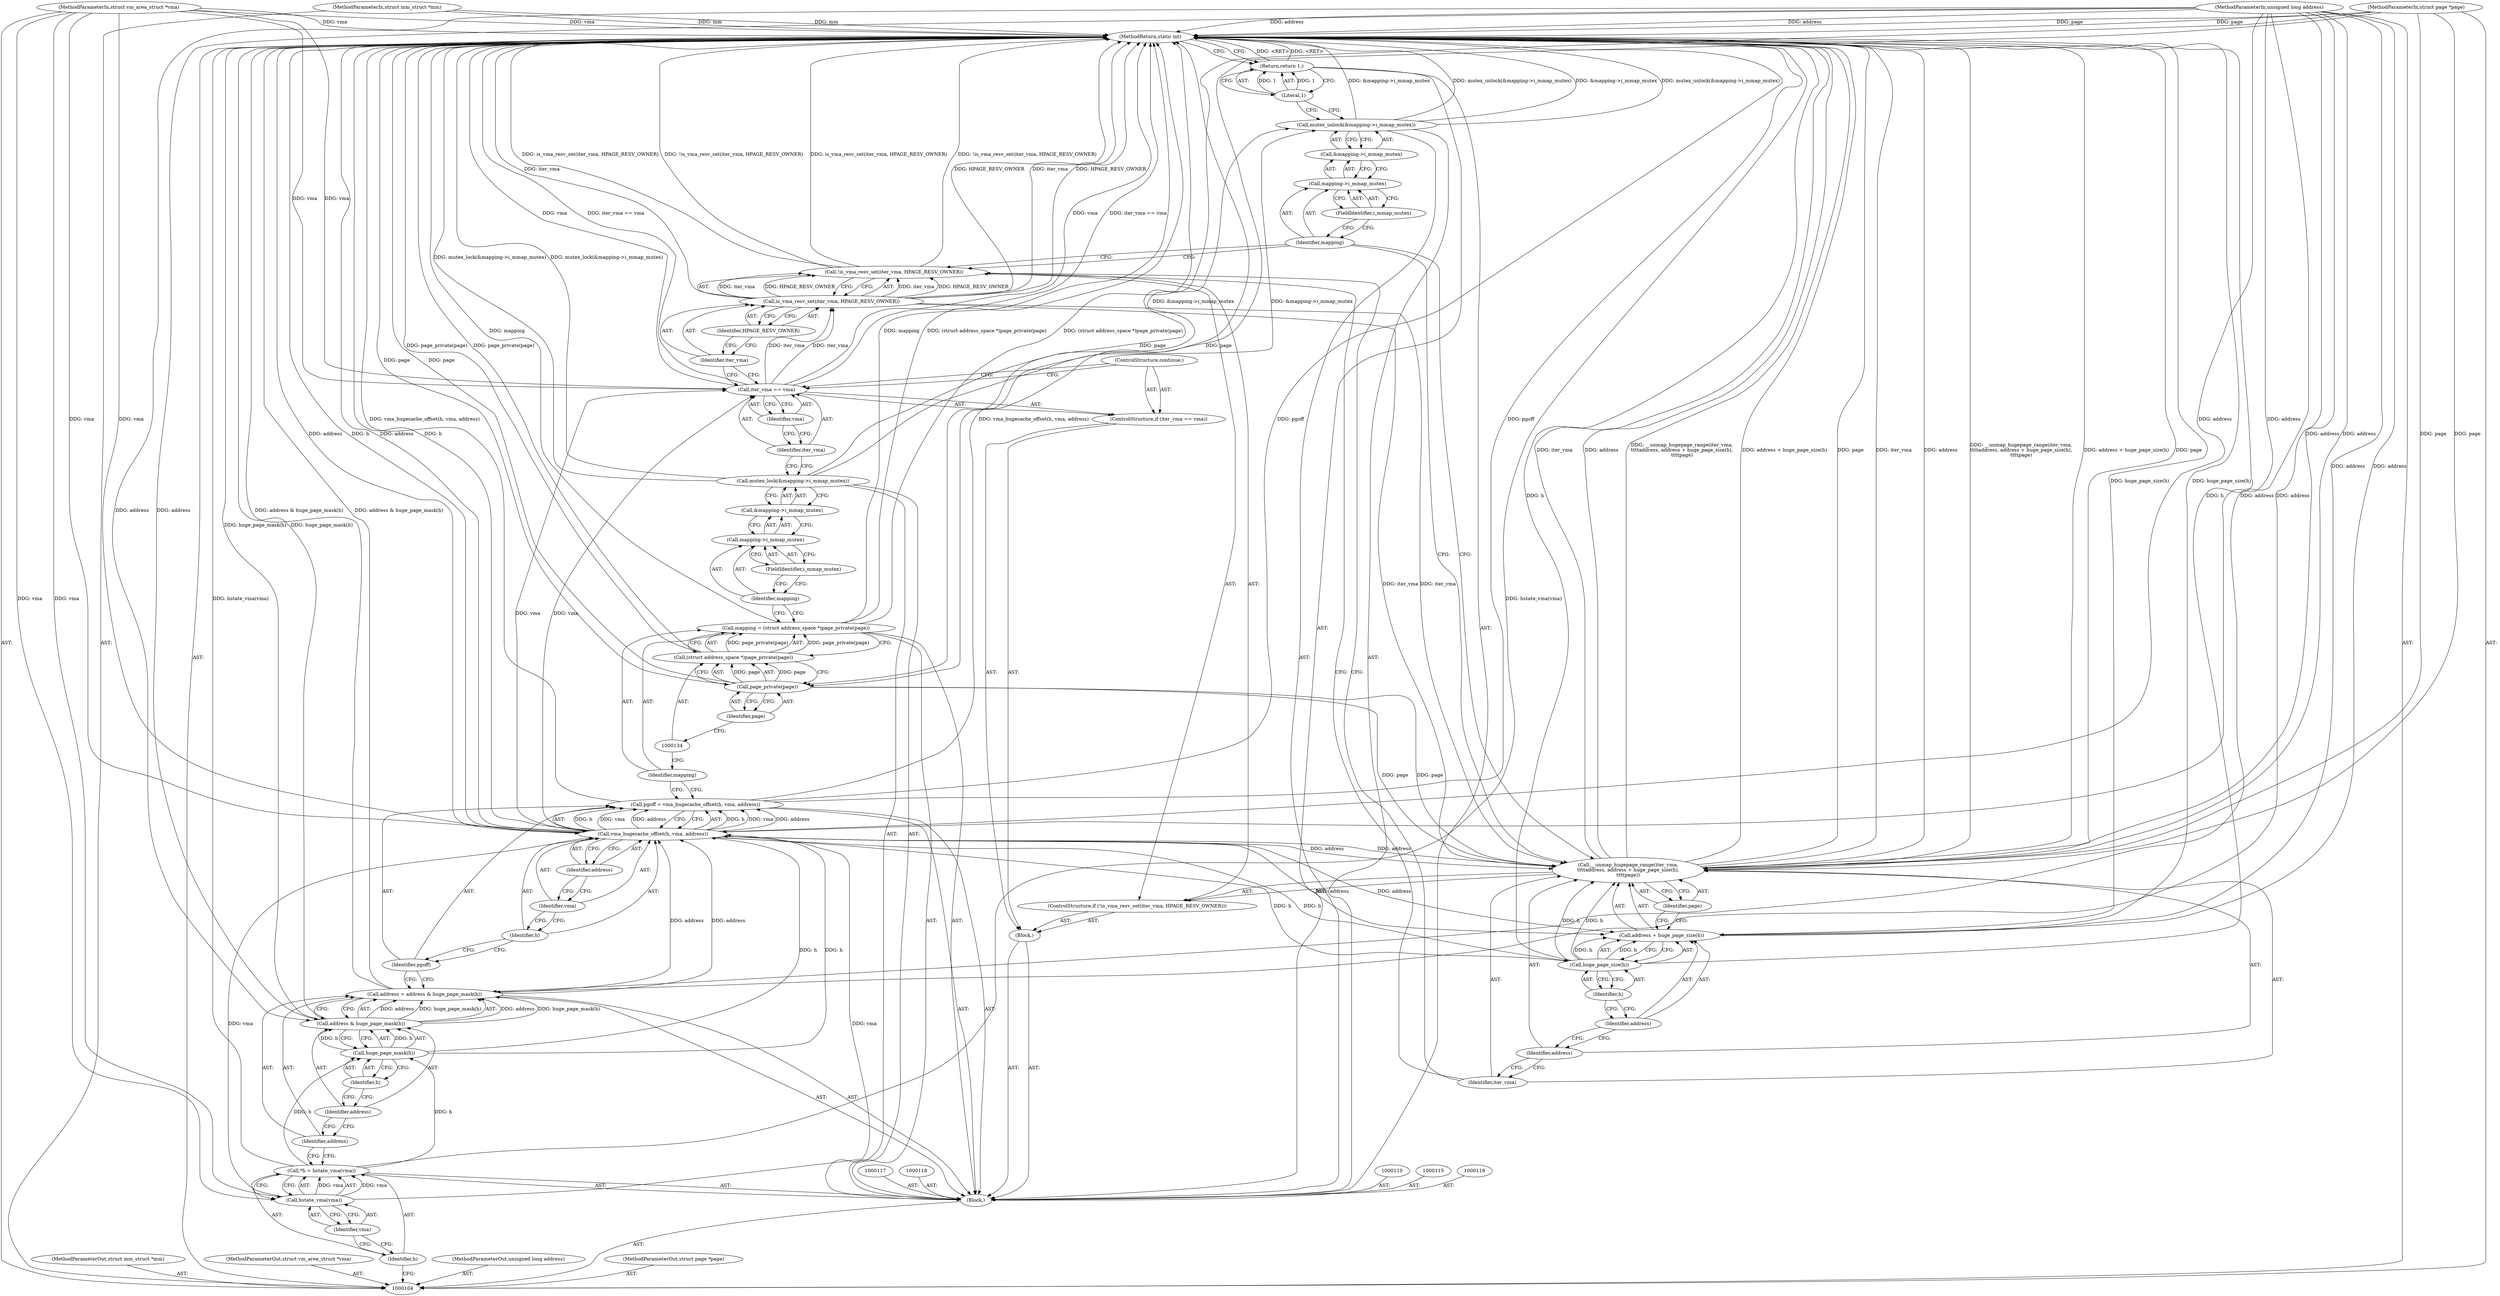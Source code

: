 digraph "1_linux_90481622d75715bfcb68501280a917dbfe516029_9" {
"1000168" [label="(MethodReturn,static int)"];
"1000105" [label="(MethodParameterIn,struct mm_struct *mm)"];
"1000262" [label="(MethodParameterOut,struct mm_struct *mm)"];
"1000106" [label="(MethodParameterIn,struct vm_area_struct *vma)"];
"1000263" [label="(MethodParameterOut,struct vm_area_struct *vma)"];
"1000121" [label="(Call,address & huge_page_mask(h))"];
"1000122" [label="(Identifier,address)"];
"1000119" [label="(Call,address = address & huge_page_mask(h))"];
"1000120" [label="(Identifier,address)"];
"1000123" [label="(Call,huge_page_mask(h))"];
"1000124" [label="(Identifier,h)"];
"1000127" [label="(Call,vma_hugecache_offset(h, vma, address))"];
"1000125" [label="(Call,pgoff = vma_hugecache_offset(h, vma, address))"];
"1000126" [label="(Identifier,pgoff)"];
"1000128" [label="(Identifier,h)"];
"1000129" [label="(Identifier,vma)"];
"1000130" [label="(Identifier,address)"];
"1000131" [label="(Call,mapping = (struct address_space *)page_private(page))"];
"1000132" [label="(Identifier,mapping)"];
"1000133" [label="(Call,(struct address_space *)page_private(page))"];
"1000135" [label="(Call,page_private(page))"];
"1000136" [label="(Identifier,page)"];
"1000108" [label="(MethodParameterIn,unsigned long address)"];
"1000265" [label="(MethodParameterOut,unsigned long address)"];
"1000107" [label="(MethodParameterIn,struct page *page)"];
"1000264" [label="(MethodParameterOut,struct page *page)"];
"1000137" [label="(Call,mutex_lock(&mapping->i_mmap_mutex))"];
"1000138" [label="(Call,&mapping->i_mmap_mutex)"];
"1000139" [label="(Call,mapping->i_mmap_mutex)"];
"1000140" [label="(Identifier,mapping)"];
"1000141" [label="(FieldIdentifier,i_mmap_mutex)"];
"1000142" [label="(Block,)"];
"1000146" [label="(Identifier,vma)"];
"1000143" [label="(ControlStructure,if (iter_vma == vma))"];
"1000144" [label="(Call,iter_vma == vma)"];
"1000145" [label="(Identifier,iter_vma)"];
"1000147" [label="(ControlStructure,continue;)"];
"1000109" [label="(Block,)"];
"1000148" [label="(ControlStructure,if (!is_vma_resv_set(iter_vma, HPAGE_RESV_OWNER)))"];
"1000151" [label="(Identifier,iter_vma)"];
"1000152" [label="(Identifier,HPAGE_RESV_OWNER)"];
"1000149" [label="(Call,!is_vma_resv_set(iter_vma, HPAGE_RESV_OWNER))"];
"1000150" [label="(Call,is_vma_resv_set(iter_vma, HPAGE_RESV_OWNER))"];
"1000154" [label="(Identifier,iter_vma)"];
"1000153" [label="(Call,__unmap_hugepage_range(iter_vma,\n\t\t\t\taddress, address + huge_page_size(h),\n\t\t\t\tpage))"];
"1000156" [label="(Call,address + huge_page_size(h))"];
"1000157" [label="(Identifier,address)"];
"1000158" [label="(Call,huge_page_size(h))"];
"1000159" [label="(Identifier,h)"];
"1000155" [label="(Identifier,address)"];
"1000160" [label="(Identifier,page)"];
"1000111" [label="(Call,*h = hstate_vma(vma))"];
"1000112" [label="(Identifier,h)"];
"1000113" [label="(Call,hstate_vma(vma))"];
"1000114" [label="(Identifier,vma)"];
"1000161" [label="(Call,mutex_unlock(&mapping->i_mmap_mutex))"];
"1000162" [label="(Call,&mapping->i_mmap_mutex)"];
"1000163" [label="(Call,mapping->i_mmap_mutex)"];
"1000164" [label="(Identifier,mapping)"];
"1000165" [label="(FieldIdentifier,i_mmap_mutex)"];
"1000166" [label="(Return,return 1;)"];
"1000167" [label="(Literal,1)"];
"1000168" -> "1000104"  [label="AST: "];
"1000168" -> "1000166"  [label="CFG: "];
"1000158" -> "1000168"  [label="DDG: h"];
"1000108" -> "1000168"  [label="DDG: address"];
"1000105" -> "1000168"  [label="DDG: mm"];
"1000153" -> "1000168"  [label="DDG: page"];
"1000153" -> "1000168"  [label="DDG: iter_vma"];
"1000153" -> "1000168"  [label="DDG: address"];
"1000153" -> "1000168"  [label="DDG: __unmap_hugepage_range(iter_vma,\n\t\t\t\taddress, address + huge_page_size(h),\n\t\t\t\tpage)"];
"1000153" -> "1000168"  [label="DDG: address + huge_page_size(h)"];
"1000150" -> "1000168"  [label="DDG: HPAGE_RESV_OWNER"];
"1000150" -> "1000168"  [label="DDG: iter_vma"];
"1000119" -> "1000168"  [label="DDG: address & huge_page_mask(h)"];
"1000149" -> "1000168"  [label="DDG: !is_vma_resv_set(iter_vma, HPAGE_RESV_OWNER)"];
"1000149" -> "1000168"  [label="DDG: is_vma_resv_set(iter_vma, HPAGE_RESV_OWNER)"];
"1000131" -> "1000168"  [label="DDG: (struct address_space *)page_private(page)"];
"1000131" -> "1000168"  [label="DDG: mapping"];
"1000135" -> "1000168"  [label="DDG: page"];
"1000127" -> "1000168"  [label="DDG: address"];
"1000127" -> "1000168"  [label="DDG: h"];
"1000125" -> "1000168"  [label="DDG: pgoff"];
"1000125" -> "1000168"  [label="DDG: vma_hugecache_offset(h, vma, address)"];
"1000107" -> "1000168"  [label="DDG: page"];
"1000121" -> "1000168"  [label="DDG: huge_page_mask(h)"];
"1000156" -> "1000168"  [label="DDG: huge_page_size(h)"];
"1000144" -> "1000168"  [label="DDG: iter_vma == vma"];
"1000144" -> "1000168"  [label="DDG: vma"];
"1000133" -> "1000168"  [label="DDG: page_private(page)"];
"1000111" -> "1000168"  [label="DDG: hstate_vma(vma)"];
"1000161" -> "1000168"  [label="DDG: &mapping->i_mmap_mutex"];
"1000161" -> "1000168"  [label="DDG: mutex_unlock(&mapping->i_mmap_mutex)"];
"1000137" -> "1000168"  [label="DDG: mutex_lock(&mapping->i_mmap_mutex)"];
"1000106" -> "1000168"  [label="DDG: vma"];
"1000166" -> "1000168"  [label="DDG: <RET>"];
"1000105" -> "1000104"  [label="AST: "];
"1000105" -> "1000168"  [label="DDG: mm"];
"1000262" -> "1000104"  [label="AST: "];
"1000106" -> "1000104"  [label="AST: "];
"1000106" -> "1000168"  [label="DDG: vma"];
"1000106" -> "1000113"  [label="DDG: vma"];
"1000106" -> "1000127"  [label="DDG: vma"];
"1000106" -> "1000144"  [label="DDG: vma"];
"1000263" -> "1000104"  [label="AST: "];
"1000121" -> "1000119"  [label="AST: "];
"1000121" -> "1000123"  [label="CFG: "];
"1000122" -> "1000121"  [label="AST: "];
"1000123" -> "1000121"  [label="AST: "];
"1000119" -> "1000121"  [label="CFG: "];
"1000121" -> "1000168"  [label="DDG: huge_page_mask(h)"];
"1000121" -> "1000119"  [label="DDG: address"];
"1000121" -> "1000119"  [label="DDG: huge_page_mask(h)"];
"1000108" -> "1000121"  [label="DDG: address"];
"1000123" -> "1000121"  [label="DDG: h"];
"1000122" -> "1000121"  [label="AST: "];
"1000122" -> "1000120"  [label="CFG: "];
"1000124" -> "1000122"  [label="CFG: "];
"1000119" -> "1000109"  [label="AST: "];
"1000119" -> "1000121"  [label="CFG: "];
"1000120" -> "1000119"  [label="AST: "];
"1000121" -> "1000119"  [label="AST: "];
"1000126" -> "1000119"  [label="CFG: "];
"1000119" -> "1000168"  [label="DDG: address & huge_page_mask(h)"];
"1000121" -> "1000119"  [label="DDG: address"];
"1000121" -> "1000119"  [label="DDG: huge_page_mask(h)"];
"1000108" -> "1000119"  [label="DDG: address"];
"1000119" -> "1000127"  [label="DDG: address"];
"1000120" -> "1000119"  [label="AST: "];
"1000120" -> "1000111"  [label="CFG: "];
"1000122" -> "1000120"  [label="CFG: "];
"1000123" -> "1000121"  [label="AST: "];
"1000123" -> "1000124"  [label="CFG: "];
"1000124" -> "1000123"  [label="AST: "];
"1000121" -> "1000123"  [label="CFG: "];
"1000123" -> "1000121"  [label="DDG: h"];
"1000111" -> "1000123"  [label="DDG: h"];
"1000123" -> "1000127"  [label="DDG: h"];
"1000124" -> "1000123"  [label="AST: "];
"1000124" -> "1000122"  [label="CFG: "];
"1000123" -> "1000124"  [label="CFG: "];
"1000127" -> "1000125"  [label="AST: "];
"1000127" -> "1000130"  [label="CFG: "];
"1000128" -> "1000127"  [label="AST: "];
"1000129" -> "1000127"  [label="AST: "];
"1000130" -> "1000127"  [label="AST: "];
"1000125" -> "1000127"  [label="CFG: "];
"1000127" -> "1000168"  [label="DDG: address"];
"1000127" -> "1000168"  [label="DDG: h"];
"1000127" -> "1000125"  [label="DDG: h"];
"1000127" -> "1000125"  [label="DDG: vma"];
"1000127" -> "1000125"  [label="DDG: address"];
"1000123" -> "1000127"  [label="DDG: h"];
"1000113" -> "1000127"  [label="DDG: vma"];
"1000106" -> "1000127"  [label="DDG: vma"];
"1000119" -> "1000127"  [label="DDG: address"];
"1000108" -> "1000127"  [label="DDG: address"];
"1000127" -> "1000144"  [label="DDG: vma"];
"1000127" -> "1000153"  [label="DDG: address"];
"1000127" -> "1000156"  [label="DDG: address"];
"1000127" -> "1000158"  [label="DDG: h"];
"1000125" -> "1000109"  [label="AST: "];
"1000125" -> "1000127"  [label="CFG: "];
"1000126" -> "1000125"  [label="AST: "];
"1000127" -> "1000125"  [label="AST: "];
"1000132" -> "1000125"  [label="CFG: "];
"1000125" -> "1000168"  [label="DDG: pgoff"];
"1000125" -> "1000168"  [label="DDG: vma_hugecache_offset(h, vma, address)"];
"1000127" -> "1000125"  [label="DDG: h"];
"1000127" -> "1000125"  [label="DDG: vma"];
"1000127" -> "1000125"  [label="DDG: address"];
"1000126" -> "1000125"  [label="AST: "];
"1000126" -> "1000119"  [label="CFG: "];
"1000128" -> "1000126"  [label="CFG: "];
"1000128" -> "1000127"  [label="AST: "];
"1000128" -> "1000126"  [label="CFG: "];
"1000129" -> "1000128"  [label="CFG: "];
"1000129" -> "1000127"  [label="AST: "];
"1000129" -> "1000128"  [label="CFG: "];
"1000130" -> "1000129"  [label="CFG: "];
"1000130" -> "1000127"  [label="AST: "];
"1000130" -> "1000129"  [label="CFG: "];
"1000127" -> "1000130"  [label="CFG: "];
"1000131" -> "1000109"  [label="AST: "];
"1000131" -> "1000133"  [label="CFG: "];
"1000132" -> "1000131"  [label="AST: "];
"1000133" -> "1000131"  [label="AST: "];
"1000140" -> "1000131"  [label="CFG: "];
"1000131" -> "1000168"  [label="DDG: (struct address_space *)page_private(page)"];
"1000131" -> "1000168"  [label="DDG: mapping"];
"1000133" -> "1000131"  [label="DDG: page_private(page)"];
"1000132" -> "1000131"  [label="AST: "];
"1000132" -> "1000125"  [label="CFG: "];
"1000134" -> "1000132"  [label="CFG: "];
"1000133" -> "1000131"  [label="AST: "];
"1000133" -> "1000135"  [label="CFG: "];
"1000134" -> "1000133"  [label="AST: "];
"1000135" -> "1000133"  [label="AST: "];
"1000131" -> "1000133"  [label="CFG: "];
"1000133" -> "1000168"  [label="DDG: page_private(page)"];
"1000133" -> "1000131"  [label="DDG: page_private(page)"];
"1000135" -> "1000133"  [label="DDG: page"];
"1000135" -> "1000133"  [label="AST: "];
"1000135" -> "1000136"  [label="CFG: "];
"1000136" -> "1000135"  [label="AST: "];
"1000133" -> "1000135"  [label="CFG: "];
"1000135" -> "1000168"  [label="DDG: page"];
"1000135" -> "1000133"  [label="DDG: page"];
"1000107" -> "1000135"  [label="DDG: page"];
"1000135" -> "1000153"  [label="DDG: page"];
"1000136" -> "1000135"  [label="AST: "];
"1000136" -> "1000134"  [label="CFG: "];
"1000135" -> "1000136"  [label="CFG: "];
"1000108" -> "1000104"  [label="AST: "];
"1000108" -> "1000168"  [label="DDG: address"];
"1000108" -> "1000119"  [label="DDG: address"];
"1000108" -> "1000121"  [label="DDG: address"];
"1000108" -> "1000127"  [label="DDG: address"];
"1000108" -> "1000153"  [label="DDG: address"];
"1000108" -> "1000156"  [label="DDG: address"];
"1000265" -> "1000104"  [label="AST: "];
"1000107" -> "1000104"  [label="AST: "];
"1000107" -> "1000168"  [label="DDG: page"];
"1000107" -> "1000135"  [label="DDG: page"];
"1000107" -> "1000153"  [label="DDG: page"];
"1000264" -> "1000104"  [label="AST: "];
"1000137" -> "1000109"  [label="AST: "];
"1000137" -> "1000138"  [label="CFG: "];
"1000138" -> "1000137"  [label="AST: "];
"1000145" -> "1000137"  [label="CFG: "];
"1000137" -> "1000168"  [label="DDG: mutex_lock(&mapping->i_mmap_mutex)"];
"1000137" -> "1000161"  [label="DDG: &mapping->i_mmap_mutex"];
"1000138" -> "1000137"  [label="AST: "];
"1000138" -> "1000139"  [label="CFG: "];
"1000139" -> "1000138"  [label="AST: "];
"1000137" -> "1000138"  [label="CFG: "];
"1000139" -> "1000138"  [label="AST: "];
"1000139" -> "1000141"  [label="CFG: "];
"1000140" -> "1000139"  [label="AST: "];
"1000141" -> "1000139"  [label="AST: "];
"1000138" -> "1000139"  [label="CFG: "];
"1000140" -> "1000139"  [label="AST: "];
"1000140" -> "1000131"  [label="CFG: "];
"1000141" -> "1000140"  [label="CFG: "];
"1000141" -> "1000139"  [label="AST: "];
"1000141" -> "1000140"  [label="CFG: "];
"1000139" -> "1000141"  [label="CFG: "];
"1000142" -> "1000109"  [label="AST: "];
"1000143" -> "1000142"  [label="AST: "];
"1000148" -> "1000142"  [label="AST: "];
"1000146" -> "1000144"  [label="AST: "];
"1000146" -> "1000145"  [label="CFG: "];
"1000144" -> "1000146"  [label="CFG: "];
"1000143" -> "1000142"  [label="AST: "];
"1000144" -> "1000143"  [label="AST: "];
"1000147" -> "1000143"  [label="AST: "];
"1000144" -> "1000143"  [label="AST: "];
"1000144" -> "1000146"  [label="CFG: "];
"1000145" -> "1000144"  [label="AST: "];
"1000146" -> "1000144"  [label="AST: "];
"1000147" -> "1000144"  [label="CFG: "];
"1000151" -> "1000144"  [label="CFG: "];
"1000144" -> "1000168"  [label="DDG: iter_vma == vma"];
"1000144" -> "1000168"  [label="DDG: vma"];
"1000127" -> "1000144"  [label="DDG: vma"];
"1000106" -> "1000144"  [label="DDG: vma"];
"1000144" -> "1000150"  [label="DDG: iter_vma"];
"1000145" -> "1000144"  [label="AST: "];
"1000145" -> "1000137"  [label="CFG: "];
"1000146" -> "1000145"  [label="CFG: "];
"1000147" -> "1000143"  [label="AST: "];
"1000147" -> "1000144"  [label="CFG: "];
"1000109" -> "1000104"  [label="AST: "];
"1000110" -> "1000109"  [label="AST: "];
"1000111" -> "1000109"  [label="AST: "];
"1000115" -> "1000109"  [label="AST: "];
"1000116" -> "1000109"  [label="AST: "];
"1000117" -> "1000109"  [label="AST: "];
"1000118" -> "1000109"  [label="AST: "];
"1000119" -> "1000109"  [label="AST: "];
"1000125" -> "1000109"  [label="AST: "];
"1000131" -> "1000109"  [label="AST: "];
"1000137" -> "1000109"  [label="AST: "];
"1000142" -> "1000109"  [label="AST: "];
"1000161" -> "1000109"  [label="AST: "];
"1000166" -> "1000109"  [label="AST: "];
"1000148" -> "1000142"  [label="AST: "];
"1000149" -> "1000148"  [label="AST: "];
"1000153" -> "1000148"  [label="AST: "];
"1000151" -> "1000150"  [label="AST: "];
"1000151" -> "1000144"  [label="CFG: "];
"1000152" -> "1000151"  [label="CFG: "];
"1000152" -> "1000150"  [label="AST: "];
"1000152" -> "1000151"  [label="CFG: "];
"1000150" -> "1000152"  [label="CFG: "];
"1000149" -> "1000148"  [label="AST: "];
"1000149" -> "1000150"  [label="CFG: "];
"1000150" -> "1000149"  [label="AST: "];
"1000154" -> "1000149"  [label="CFG: "];
"1000164" -> "1000149"  [label="CFG: "];
"1000149" -> "1000168"  [label="DDG: !is_vma_resv_set(iter_vma, HPAGE_RESV_OWNER)"];
"1000149" -> "1000168"  [label="DDG: is_vma_resv_set(iter_vma, HPAGE_RESV_OWNER)"];
"1000150" -> "1000149"  [label="DDG: iter_vma"];
"1000150" -> "1000149"  [label="DDG: HPAGE_RESV_OWNER"];
"1000150" -> "1000149"  [label="AST: "];
"1000150" -> "1000152"  [label="CFG: "];
"1000151" -> "1000150"  [label="AST: "];
"1000152" -> "1000150"  [label="AST: "];
"1000149" -> "1000150"  [label="CFG: "];
"1000150" -> "1000168"  [label="DDG: HPAGE_RESV_OWNER"];
"1000150" -> "1000168"  [label="DDG: iter_vma"];
"1000150" -> "1000149"  [label="DDG: iter_vma"];
"1000150" -> "1000149"  [label="DDG: HPAGE_RESV_OWNER"];
"1000144" -> "1000150"  [label="DDG: iter_vma"];
"1000150" -> "1000153"  [label="DDG: iter_vma"];
"1000154" -> "1000153"  [label="AST: "];
"1000154" -> "1000149"  [label="CFG: "];
"1000155" -> "1000154"  [label="CFG: "];
"1000153" -> "1000148"  [label="AST: "];
"1000153" -> "1000160"  [label="CFG: "];
"1000154" -> "1000153"  [label="AST: "];
"1000155" -> "1000153"  [label="AST: "];
"1000156" -> "1000153"  [label="AST: "];
"1000160" -> "1000153"  [label="AST: "];
"1000164" -> "1000153"  [label="CFG: "];
"1000153" -> "1000168"  [label="DDG: page"];
"1000153" -> "1000168"  [label="DDG: iter_vma"];
"1000153" -> "1000168"  [label="DDG: address"];
"1000153" -> "1000168"  [label="DDG: __unmap_hugepage_range(iter_vma,\n\t\t\t\taddress, address + huge_page_size(h),\n\t\t\t\tpage)"];
"1000153" -> "1000168"  [label="DDG: address + huge_page_size(h)"];
"1000150" -> "1000153"  [label="DDG: iter_vma"];
"1000108" -> "1000153"  [label="DDG: address"];
"1000127" -> "1000153"  [label="DDG: address"];
"1000158" -> "1000153"  [label="DDG: h"];
"1000135" -> "1000153"  [label="DDG: page"];
"1000107" -> "1000153"  [label="DDG: page"];
"1000156" -> "1000153"  [label="AST: "];
"1000156" -> "1000158"  [label="CFG: "];
"1000157" -> "1000156"  [label="AST: "];
"1000158" -> "1000156"  [label="AST: "];
"1000160" -> "1000156"  [label="CFG: "];
"1000156" -> "1000168"  [label="DDG: huge_page_size(h)"];
"1000127" -> "1000156"  [label="DDG: address"];
"1000108" -> "1000156"  [label="DDG: address"];
"1000158" -> "1000156"  [label="DDG: h"];
"1000157" -> "1000156"  [label="AST: "];
"1000157" -> "1000155"  [label="CFG: "];
"1000159" -> "1000157"  [label="CFG: "];
"1000158" -> "1000156"  [label="AST: "];
"1000158" -> "1000159"  [label="CFG: "];
"1000159" -> "1000158"  [label="AST: "];
"1000156" -> "1000158"  [label="CFG: "];
"1000158" -> "1000168"  [label="DDG: h"];
"1000158" -> "1000153"  [label="DDG: h"];
"1000158" -> "1000156"  [label="DDG: h"];
"1000127" -> "1000158"  [label="DDG: h"];
"1000159" -> "1000158"  [label="AST: "];
"1000159" -> "1000157"  [label="CFG: "];
"1000158" -> "1000159"  [label="CFG: "];
"1000155" -> "1000153"  [label="AST: "];
"1000155" -> "1000154"  [label="CFG: "];
"1000157" -> "1000155"  [label="CFG: "];
"1000160" -> "1000153"  [label="AST: "];
"1000160" -> "1000156"  [label="CFG: "];
"1000153" -> "1000160"  [label="CFG: "];
"1000111" -> "1000109"  [label="AST: "];
"1000111" -> "1000113"  [label="CFG: "];
"1000112" -> "1000111"  [label="AST: "];
"1000113" -> "1000111"  [label="AST: "];
"1000120" -> "1000111"  [label="CFG: "];
"1000111" -> "1000168"  [label="DDG: hstate_vma(vma)"];
"1000113" -> "1000111"  [label="DDG: vma"];
"1000111" -> "1000123"  [label="DDG: h"];
"1000112" -> "1000111"  [label="AST: "];
"1000112" -> "1000104"  [label="CFG: "];
"1000114" -> "1000112"  [label="CFG: "];
"1000113" -> "1000111"  [label="AST: "];
"1000113" -> "1000114"  [label="CFG: "];
"1000114" -> "1000113"  [label="AST: "];
"1000111" -> "1000113"  [label="CFG: "];
"1000113" -> "1000111"  [label="DDG: vma"];
"1000106" -> "1000113"  [label="DDG: vma"];
"1000113" -> "1000127"  [label="DDG: vma"];
"1000114" -> "1000113"  [label="AST: "];
"1000114" -> "1000112"  [label="CFG: "];
"1000113" -> "1000114"  [label="CFG: "];
"1000161" -> "1000109"  [label="AST: "];
"1000161" -> "1000162"  [label="CFG: "];
"1000162" -> "1000161"  [label="AST: "];
"1000167" -> "1000161"  [label="CFG: "];
"1000161" -> "1000168"  [label="DDG: &mapping->i_mmap_mutex"];
"1000161" -> "1000168"  [label="DDG: mutex_unlock(&mapping->i_mmap_mutex)"];
"1000137" -> "1000161"  [label="DDG: &mapping->i_mmap_mutex"];
"1000162" -> "1000161"  [label="AST: "];
"1000162" -> "1000163"  [label="CFG: "];
"1000163" -> "1000162"  [label="AST: "];
"1000161" -> "1000162"  [label="CFG: "];
"1000163" -> "1000162"  [label="AST: "];
"1000163" -> "1000165"  [label="CFG: "];
"1000164" -> "1000163"  [label="AST: "];
"1000165" -> "1000163"  [label="AST: "];
"1000162" -> "1000163"  [label="CFG: "];
"1000164" -> "1000163"  [label="AST: "];
"1000164" -> "1000153"  [label="CFG: "];
"1000164" -> "1000149"  [label="CFG: "];
"1000165" -> "1000164"  [label="CFG: "];
"1000165" -> "1000163"  [label="AST: "];
"1000165" -> "1000164"  [label="CFG: "];
"1000163" -> "1000165"  [label="CFG: "];
"1000166" -> "1000109"  [label="AST: "];
"1000166" -> "1000167"  [label="CFG: "];
"1000167" -> "1000166"  [label="AST: "];
"1000168" -> "1000166"  [label="CFG: "];
"1000166" -> "1000168"  [label="DDG: <RET>"];
"1000167" -> "1000166"  [label="DDG: 1"];
"1000167" -> "1000166"  [label="AST: "];
"1000167" -> "1000161"  [label="CFG: "];
"1000166" -> "1000167"  [label="CFG: "];
"1000167" -> "1000166"  [label="DDG: 1"];
}
